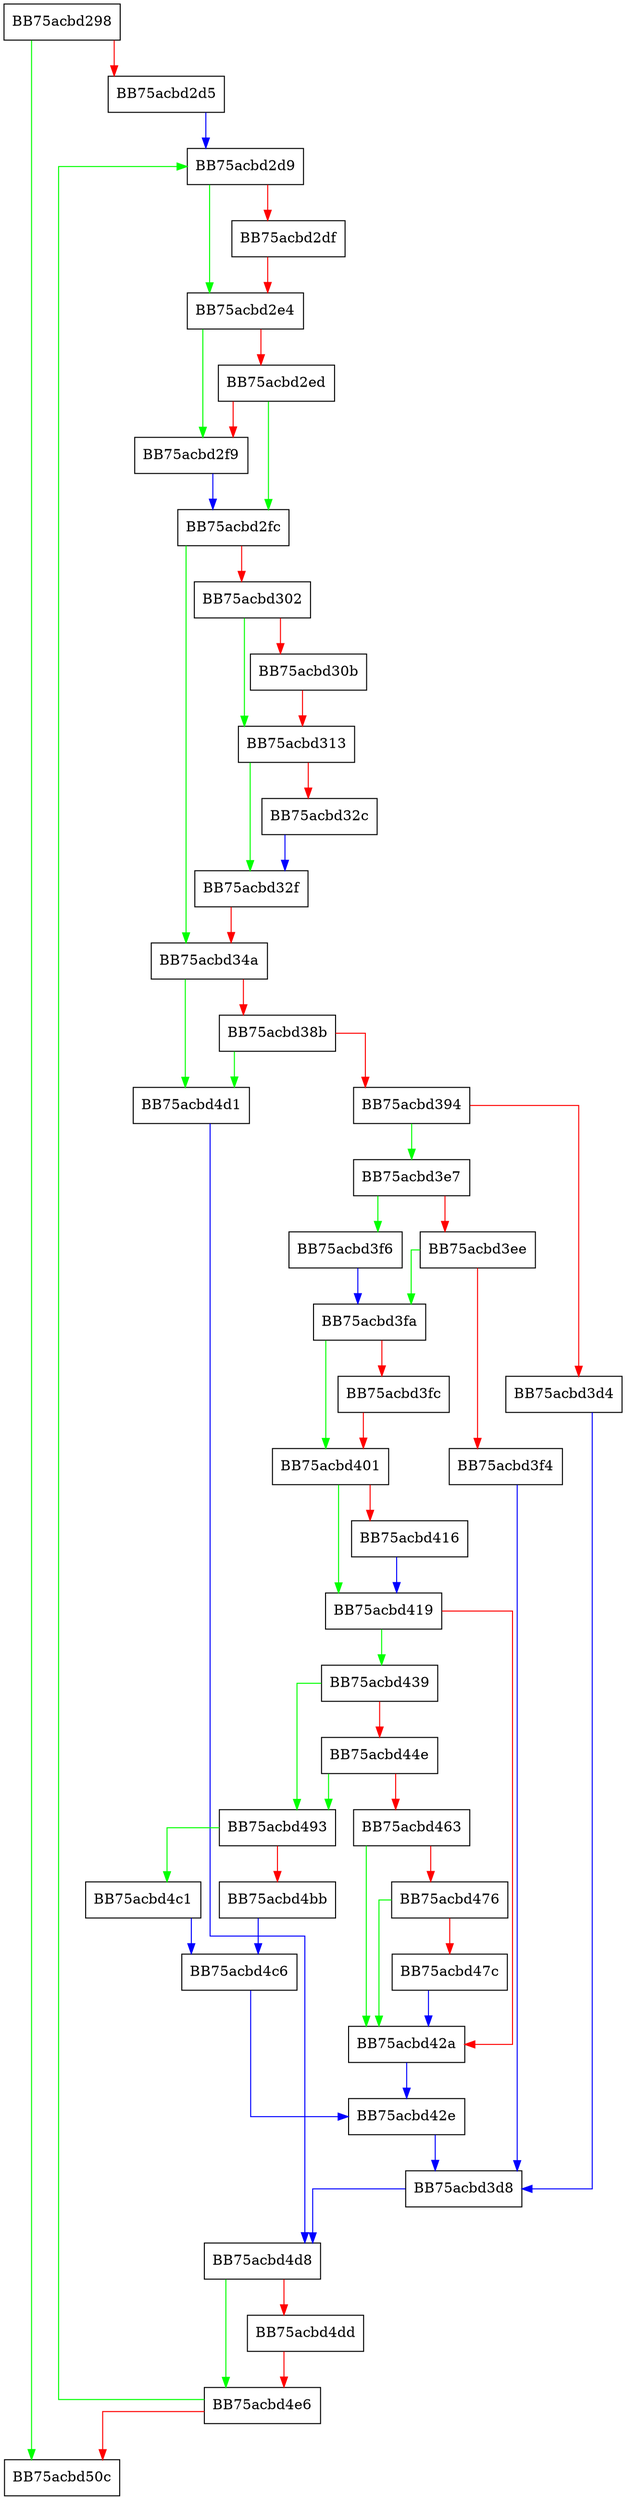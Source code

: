 digraph ValidateCheckpointRegkeys {
  node [shape="box"];
  graph [splines=ortho];
  BB75acbd298 -> BB75acbd50c [color="green"];
  BB75acbd298 -> BB75acbd2d5 [color="red"];
  BB75acbd2d5 -> BB75acbd2d9 [color="blue"];
  BB75acbd2d9 -> BB75acbd2e4 [color="green"];
  BB75acbd2d9 -> BB75acbd2df [color="red"];
  BB75acbd2df -> BB75acbd2e4 [color="red"];
  BB75acbd2e4 -> BB75acbd2f9 [color="green"];
  BB75acbd2e4 -> BB75acbd2ed [color="red"];
  BB75acbd2ed -> BB75acbd2fc [color="green"];
  BB75acbd2ed -> BB75acbd2f9 [color="red"];
  BB75acbd2f9 -> BB75acbd2fc [color="blue"];
  BB75acbd2fc -> BB75acbd34a [color="green"];
  BB75acbd2fc -> BB75acbd302 [color="red"];
  BB75acbd302 -> BB75acbd313 [color="green"];
  BB75acbd302 -> BB75acbd30b [color="red"];
  BB75acbd30b -> BB75acbd313 [color="red"];
  BB75acbd313 -> BB75acbd32f [color="green"];
  BB75acbd313 -> BB75acbd32c [color="red"];
  BB75acbd32c -> BB75acbd32f [color="blue"];
  BB75acbd32f -> BB75acbd34a [color="red"];
  BB75acbd34a -> BB75acbd4d1 [color="green"];
  BB75acbd34a -> BB75acbd38b [color="red"];
  BB75acbd38b -> BB75acbd4d1 [color="green"];
  BB75acbd38b -> BB75acbd394 [color="red"];
  BB75acbd394 -> BB75acbd3e7 [color="green"];
  BB75acbd394 -> BB75acbd3d4 [color="red"];
  BB75acbd3d4 -> BB75acbd3d8 [color="blue"];
  BB75acbd3d8 -> BB75acbd4d8 [color="blue"];
  BB75acbd3e7 -> BB75acbd3f6 [color="green"];
  BB75acbd3e7 -> BB75acbd3ee [color="red"];
  BB75acbd3ee -> BB75acbd3fa [color="green"];
  BB75acbd3ee -> BB75acbd3f4 [color="red"];
  BB75acbd3f4 -> BB75acbd3d8 [color="blue"];
  BB75acbd3f6 -> BB75acbd3fa [color="blue"];
  BB75acbd3fa -> BB75acbd401 [color="green"];
  BB75acbd3fa -> BB75acbd3fc [color="red"];
  BB75acbd3fc -> BB75acbd401 [color="red"];
  BB75acbd401 -> BB75acbd419 [color="green"];
  BB75acbd401 -> BB75acbd416 [color="red"];
  BB75acbd416 -> BB75acbd419 [color="blue"];
  BB75acbd419 -> BB75acbd439 [color="green"];
  BB75acbd419 -> BB75acbd42a [color="red"];
  BB75acbd42a -> BB75acbd42e [color="blue"];
  BB75acbd42e -> BB75acbd3d8 [color="blue"];
  BB75acbd439 -> BB75acbd493 [color="green"];
  BB75acbd439 -> BB75acbd44e [color="red"];
  BB75acbd44e -> BB75acbd493 [color="green"];
  BB75acbd44e -> BB75acbd463 [color="red"];
  BB75acbd463 -> BB75acbd42a [color="green"];
  BB75acbd463 -> BB75acbd476 [color="red"];
  BB75acbd476 -> BB75acbd42a [color="green"];
  BB75acbd476 -> BB75acbd47c [color="red"];
  BB75acbd47c -> BB75acbd42a [color="blue"];
  BB75acbd493 -> BB75acbd4c1 [color="green"];
  BB75acbd493 -> BB75acbd4bb [color="red"];
  BB75acbd4bb -> BB75acbd4c6 [color="blue"];
  BB75acbd4c1 -> BB75acbd4c6 [color="blue"];
  BB75acbd4c6 -> BB75acbd42e [color="blue"];
  BB75acbd4d1 -> BB75acbd4d8 [color="blue"];
  BB75acbd4d8 -> BB75acbd4e6 [color="green"];
  BB75acbd4d8 -> BB75acbd4dd [color="red"];
  BB75acbd4dd -> BB75acbd4e6 [color="red"];
  BB75acbd4e6 -> BB75acbd2d9 [color="green"];
  BB75acbd4e6 -> BB75acbd50c [color="red"];
}